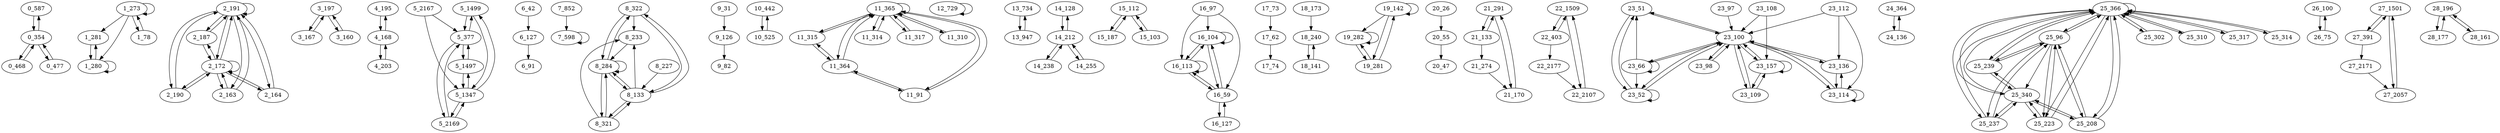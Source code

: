 digraph G {
  "0_587";
  "0_354";
  "0_587" -> "0_354";
  "0_354" -> "0_587";
  "0_468";
  "0_468" -> "0_354";
  "0_354" -> "0_468";
  "0_477";
  "0_477" -> "0_354";
  "0_354" -> "0_477";
  "1_273";
  "1_281";
  "1_273" -> "1_273";
  "1_273" -> "1_281";
  "1_280";
  "1_273" -> "1_280";
  "1_281" -> "1_280";
  "1_280" -> "1_281";
  "1_280" -> "1_280";
  "1_78";
  "1_273" -> "1_78";
  "1_78" -> "1_273";
  "2_191";
  "2_187";
  "2_191" -> "2_187";
  "2_187" -> "2_191";
  "2_191" -> "2_191";
  "2_190";
  "2_191" -> "2_190";
  "2_190" -> "2_191";
  "2_172";
  "2_163";
  "2_190" -> "2_172";
  "2_172" -> "2_163";
  "2_191" -> "2_163";
  "2_163" -> "2_172";
  "2_191" -> "2_172";
  "2_164";
  "2_172" -> "2_164";
  "2_172" -> "2_191";
  "2_163" -> "2_191";
  "2_164" -> "2_191";
  "2_191" -> "2_164";
  "2_164" -> "2_172";
  "2_187" -> "2_172";
  "2_172" -> "2_172";
  "2_172" -> "2_187";
  "2_172" -> "2_190";
  "3_197";
  "3_167";
  "3_197" -> "3_167";
  "3_167" -> "3_197";
  "3_160";
  "3_197" -> "3_160";
  "3_160" -> "3_197";
  "4_195";
  "4_168";
  "4_195" -> "4_168";
  "4_168" -> "4_195";
  "4_203";
  "4_203" -> "4_168";
  "4_168" -> "4_203";
  "5_1499";
  "5_377";
  "5_1499" -> "5_377";
  "5_377" -> "5_1499";
  "5_2167";
  "5_1347";
  "5_2169";
  "5_2167" -> "5_1347";
  "5_1347" -> "5_2169";
  "5_2169" -> "5_1347";
  "5_1497";
  "5_1497" -> "5_377";
  "5_377" -> "5_1497";
  "5_377" -> "5_2169";
  "5_1497" -> "5_1347";
  "5_1347" -> "5_1497";
  "5_2169" -> "5_377";
  "5_1499" -> "5_1347";
  "5_1347" -> "5_1499";
  "5_2167" -> "5_377";
  "6_42";
  "6_127";
  "6_91";
  "6_42" -> "6_127";
  "6_127" -> "6_91";
  "7_852";
  "7_598";
  "7_852" -> "7_598";
  "7_598" -> "7_598";
  "8_322";
  "8_233";
  "8_284";
  "8_322" -> "8_233";
  "8_233" -> "8_284";
  "8_321";
  "8_321" -> "8_233";
  "8_321" -> "8_284";
  "8_284" -> "8_284";
  "8_322" -> "8_284";
  "8_133";
  "8_133" -> "8_284";
  "8_284" -> "8_321";
  "8_133" -> "8_321";
  "8_321" -> "8_133";
  "8_322" -> "8_133";
  "8_284" -> "8_322";
  "8_133" -> "8_322";
  "8_284" -> "8_133";
  "8_227";
  "8_227" -> "8_133";
  "8_133" -> "8_233";
  "9_31";
  "9_126";
  "9_82";
  "9_31" -> "9_126";
  "9_126" -> "9_82";
  "10_442";
  "10_525";
  "10_442" -> "10_525";
  "10_525" -> "10_442";
  "11_365";
  "11_315";
  "11_365" -> "11_315";
  "11_315" -> "11_365";
  "11_364";
  "11_364" -> "11_315";
  "11_314";
  "11_365" -> "11_314";
  "11_314" -> "11_365";
  "11_315" -> "11_364";
  "11_317";
  "11_365" -> "11_317";
  "11_317" -> "11_365";
  "11_310";
  "11_365" -> "11_310";
  "11_310" -> "11_365";
  "11_91";
  "11_364" -> "11_91";
  "11_91" -> "11_365";
  "11_365" -> "11_91";
  "11_91" -> "11_364";
  "11_365" -> "11_365";
  "11_365" -> "11_364";
  "11_364" -> "11_365";
  "12_729";
  "12_729" -> "12_729";
  "13_734";
  "13_947";
  "13_734" -> "13_947";
  "13_947" -> "13_734";
  "14_128";
  "14_212";
  "14_238";
  "14_128" -> "14_212";
  "14_212" -> "14_238";
  "14_255";
  "14_238" -> "14_212";
  "14_212" -> "14_255";
  "14_212" -> "14_128";
  "14_255" -> "14_212";
  "15_112";
  "15_187";
  "15_112" -> "15_187";
  "15_187" -> "15_112";
  "15_103";
  "15_112" -> "15_103";
  "15_103" -> "15_112";
  "16_104";
  "16_104" -> "16_104";
  "16_113";
  "16_104" -> "16_113";
  "16_113" -> "16_104";
  "16_97";
  "16_59";
  "16_97" -> "16_59";
  "16_59" -> "16_104";
  "16_97" -> "16_104";
  "16_104" -> "16_59";
  "16_113" -> "16_59";
  "16_59" -> "16_113";
  "16_97" -> "16_113";
  "16_127";
  "16_59" -> "16_127";
  "16_127" -> "16_59";
  "16_113" -> "16_113";
  "17_73";
  "17_62";
  "17_74";
  "17_73" -> "17_62";
  "17_62" -> "17_74";
  "18_173";
  "18_240";
  "18_141";
  "18_173" -> "18_240";
  "18_240" -> "18_141";
  "18_141" -> "18_240";
  "19_142";
  "19_282";
  "19_142" -> "19_282";
  "19_282" -> "19_282";
  "19_281";
  "19_142" -> "19_281";
  "19_281" -> "19_282";
  "19_282" -> "19_281";
  "19_281" -> "19_142";
  "19_142" -> "19_142";
  "20_26";
  "20_55";
  "20_47";
  "20_26" -> "20_55";
  "20_55" -> "20_47";
  "21_291";
  "21_133";
  "21_274";
  "21_291" -> "21_133";
  "21_133" -> "21_274";
  "21_170";
  "21_291" -> "21_170";
  "21_170" -> "21_291";
  "21_133" -> "21_291";
  "21_274" -> "21_170";
  "22_1509";
  "22_403";
  "22_1509" -> "22_403";
  "22_403" -> "22_1509";
  "22_2107";
  "22_1509" -> "22_2107";
  "22_2107" -> "22_1509";
  "22_2177";
  "22_403" -> "22_2177";
  "22_2177" -> "22_2107";
  "23_51";
  "23_100";
  "23_52";
  "23_51" -> "23_100";
  "23_100" -> "23_52";
  "23_52" -> "23_100";
  "23_136";
  "23_114";
  "23_136" -> "23_114";
  "23_114" -> "23_136";
  "23_157";
  "23_109";
  "23_157" -> "23_109";
  "23_109" -> "23_157";
  "23_112";
  "23_112" -> "23_136";
  "23_114" -> "23_114";
  "23_112" -> "23_114";
  "23_157" -> "23_157";
  "23_66";
  "23_66" -> "23_100";
  "23_100" -> "23_66";
  "23_66" -> "23_52";
  "23_52" -> "23_51";
  "23_66" -> "23_51";
  "23_51" -> "23_52";
  "23_100" -> "23_51";
  "23_52" -> "23_52";
  "23_112" -> "23_100";
  "23_100" -> "23_114";
  "23_136" -> "23_100";
  "23_100" -> "23_136";
  "23_108";
  "23_108" -> "23_100";
  "23_100" -> "23_109";
  "23_109" -> "23_100";
  "23_114" -> "23_100";
  "23_157" -> "23_100";
  "23_100" -> "23_157";
  "23_66" -> "23_66";
  "23_97";
  "23_98";
  "23_97" -> "23_100";
  "23_100" -> "23_98";
  "23_98" -> "23_100";
  "23_108" -> "23_157";
  "24_364";
  "24_136";
  "24_364" -> "24_136";
  "24_136" -> "24_364";
  "25_366";
  "25_96";
  "25_366" -> "25_96";
  "25_96" -> "25_366";
  "25_223";
  "25_366" -> "25_223";
  "25_223" -> "25_366";
  "25_366" -> "25_366";
  "25_208";
  "25_208" -> "25_366";
  "25_366" -> "25_208";
  "25_237";
  "25_340";
  "25_239";
  "25_237" -> "25_340";
  "25_340" -> "25_239";
  "25_237" -> "25_366";
  "25_340" -> "25_208";
  "25_96" -> "25_340";
  "25_340" -> "25_223";
  "25_239" -> "25_96";
  "25_96" -> "25_223";
  "25_223" -> "25_96";
  "25_96" -> "25_239";
  "25_237" -> "25_96";
  "25_239" -> "25_366";
  "25_96" -> "25_237";
  "25_366" -> "25_237";
  "25_366" -> "25_239";
  "25_223" -> "25_340";
  "25_208" -> "25_340";
  "25_208" -> "25_96";
  "25_96" -> "25_208";
  "25_340" -> "25_366";
  "25_366" -> "25_340";
  "25_302";
  "25_366" -> "25_302";
  "25_302" -> "25_366";
  "25_239" -> "25_340";
  "25_340" -> "25_237";
  "25_310";
  "25_366" -> "25_310";
  "25_310" -> "25_366";
  "25_317";
  "25_366" -> "25_317";
  "25_317" -> "25_366";
  "25_314";
  "25_366" -> "25_314";
  "25_314" -> "25_366";
  "26_100";
  "26_75";
  "26_100" -> "26_75";
  "26_75" -> "26_100";
  "27_1501";
  "27_391";
  "27_1501" -> "27_391";
  "27_391" -> "27_1501";
  "27_2057";
  "27_1501" -> "27_2057";
  "27_2057" -> "27_1501";
  "27_2171";
  "27_391" -> "27_2171";
  "27_2171" -> "27_2057";
  "28_196";
  "28_177";
  "28_196" -> "28_177";
  "28_177" -> "28_196";
  "28_161";
  "28_196" -> "28_161";
  "28_161" -> "28_196";
}

